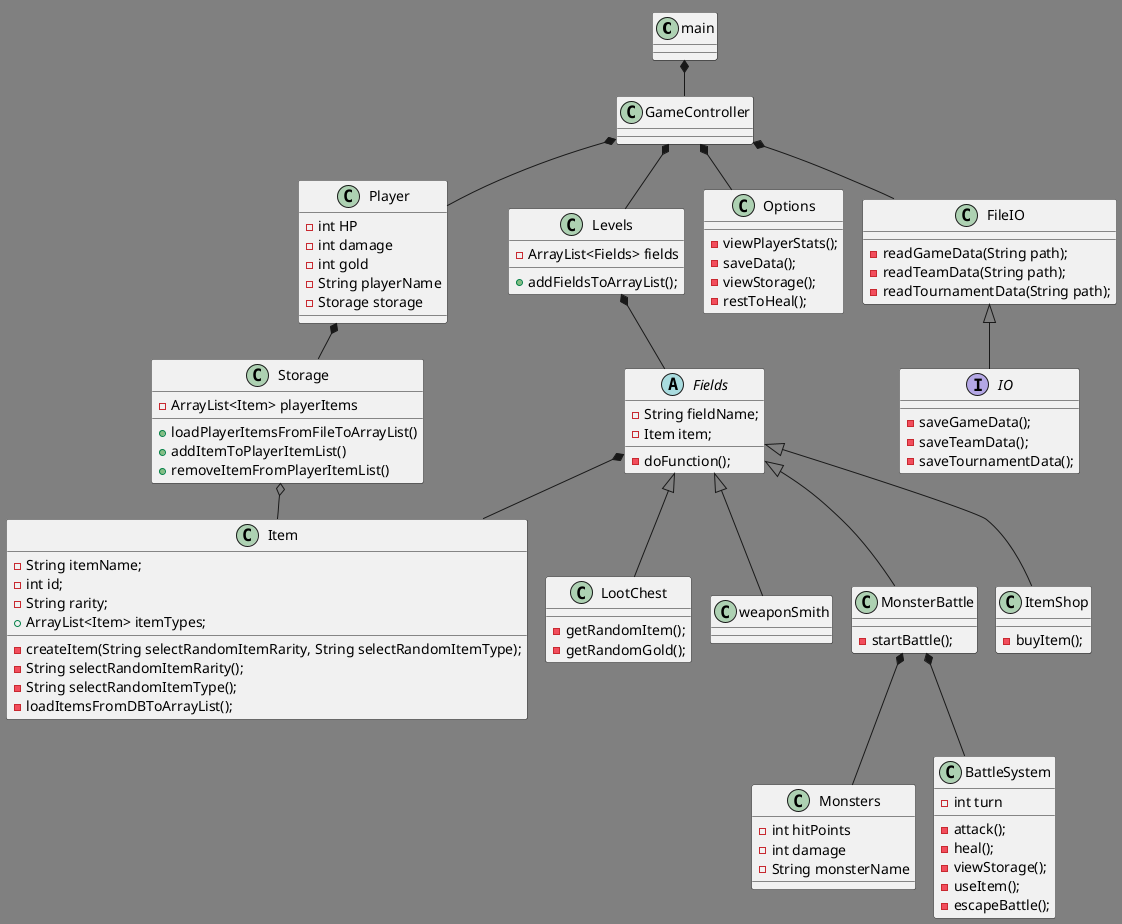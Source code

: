 @startuml
'https://plantuml.com/class-diagram

!pragma layout smetana


skinparam backgroundColor gray

class main {
}

class Player {
    - int HP
    - int damage
    - int gold
    - String playerName
    - Storage storage
}

class Monsters {
    - int hitPoints
    - int damage
    - String monsterName
}

class BattleSystem {
    - int turn

    - attack();
    - heal();
    - viewStorage();
    - useItem();
    - escapeBattle();
}

class GameController{

}

class Storage {
    - ArrayList<Item> playerItems

    + loadPlayerItemsFromFileToArrayList()
    + addItemToPlayerItemList()
    + removeItemFromPlayerItemList()
}

class Levels {
    - ArrayList<Fields> fields

    + addFieldsToArrayList();
}

class Item {
    - String itemName;
    - int id;
    - String rarity;
    + ArrayList<Item> itemTypes;

    - createItem(String selectRandomItemRarity, String selectRandomItemType);
    - String selectRandomItemRarity();
    - String selectRandomItemType();
    - loadItemsFromDBToArrayList();
}

class LootChest {
    - getRandomItem();
    - getRandomGold();
}

abstract class Fields {
    - String fieldName;
    - Item item;

    - doFunction();
}

class weaponSmith{
}

class MonsterBattle {

    - startBattle();
}

class ItemShop {


    - buyItem();
}

class Options {

    - viewPlayerStats();
    - saveData();
    - viewStorage();
    - restToHeal();
}

interface IO {
    - saveGameData();
    - saveTeamData();
    - saveTournamentData();

}

class FileIO {
    - readGameData(String path);
    - readTeamData(String path);
    - readTournamentData(String path);
}

main *-- GameController
GameController *-- Player
GameController *-- Levels
GameController *-- Options
Player *-- Storage
Storage o-- Item
Levels *-- Fields
Fields <|-- ItemShop
Fields <|-- LootChest
Fields <|-- weaponSmith
Fields <|-- MonsterBattle
GameController *-- FileIO
MonsterBattle *-- Monsters
MonsterBattle *-- BattleSystem

FileIO <|-- IO
'Spørg om pilen fra IO vender rigtigt'

Fields *-- Item

@enduml